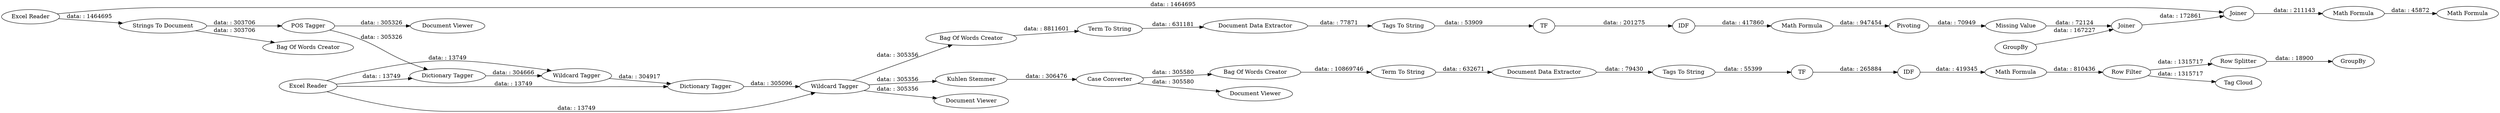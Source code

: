 digraph {
	"1005096623525555804_19" [label="Document Data Extractor"]
	"4313514994085143961_23" [label=IDF]
	"-5972510083546611578_4" [label="Bag Of Words Creator"]
	"-8591157590706159313_28" [label="Kuhlen Stemmer"]
	"8581575154083326984_12" [label="Wildcard Tagger"]
	"4313514994085143961_51" [label="Math Formula"]
	"-4778459353257279399_40" [label="Row Filter"]
	"4313514994085143961_36" [label=TF]
	"4313514994085143961_21" [label=TF]
	"1005096623525555804_20" [label="Tags To String"]
	"8581575154083326984_10" [label="Dictionary Tagger"]
	"4313514994085143961_24" [label="Math Formula"]
	"-5972510083546611578_6" [label="Strings To Document"]
	"-4778459353257279399_43" [label="Row Splitter"]
	"4602615501046594780_28" [label=Joiner]
	"-6058635333467745800_33" [label="Term To String"]
	"8581575154083326984_13" [label="Dictionary Tagger"]
	"8581575154083326984_7" [label="POS Tagger"]
	"-8591157590706159313_30" [label="Document Viewer"]
	"8581575154083326984_11" [label="Excel Reader"]
	"4313514994085143961_52" [label="Math Formula"]
	"4313514994085143961_49" [label="Excel Reader"]
	"1005096623525555804_16" [label="Bag Of Words Creator"]
	"-6058635333467745800_35" [label="Tags To String"]
	"8581575154083326984_15" [label="Document Viewer"]
	"1005096623525555804_18" [label="Term To String"]
	"4313514994085143961_38" [label=IDF]
	"4602615501046594780_26" [label=GroupBy]
	"4602615501046594780_27" [label="Missing Value"]
	"-6058635333467745800_34" [label="Document Data Extractor"]
	"4602615501046594780_25" [label=Pivoting]
	"-6058635333467745800_31" [label="Bag Of Words Creator"]
	"-4778459353257279399_45" [label=GroupBy]
	"8581575154083326984_9" [label="Document Viewer"]
	"4313514994085143961_39" [label="Math Formula"]
	"-4778459353257279399_46" [label="Tag Cloud"]
	"4313514994085143961_50" [label=Joiner]
	"8581575154083326984_14" [label="Wildcard Tagger"]
	"-8591157590706159313_29" [label="Case Converter"]
	"4602615501046594780_27" -> "4602615501046594780_28" [label="data: : 72124"]
	"8581575154083326984_14" -> "1005096623525555804_16" [label="data: : 305356"]
	"-5972510083546611578_6" -> "8581575154083326984_7" [label="data: : 303706"]
	"-4778459353257279399_40" -> "-4778459353257279399_43" [label="data: : 1315717"]
	"-4778459353257279399_40" -> "-4778459353257279399_46" [label="data: : 1315717"]
	"8581575154083326984_11" -> "8581575154083326984_10" [label="data: : 13749"]
	"8581575154083326984_12" -> "8581575154083326984_13" [label="data: : 304917"]
	"4313514994085143961_23" -> "4313514994085143961_24" [label="data: : 417860"]
	"8581575154083326984_14" -> "8581575154083326984_15" [label="data: : 305356"]
	"8581575154083326984_14" -> "-8591157590706159313_28" [label="data: : 305356"]
	"8581575154083326984_13" -> "8581575154083326984_14" [label="data: : 305096"]
	"4313514994085143961_51" -> "4313514994085143961_52" [label="data: : 45872"]
	"8581575154083326984_7" -> "8581575154083326984_10" [label="data: : 305326"]
	"-8591157590706159313_29" -> "-8591157590706159313_30" [label="data: : 305580"]
	"1005096623525555804_20" -> "4313514994085143961_21" [label="data: : 53909"]
	"4313514994085143961_50" -> "4313514994085143961_51" [label="data: : 211143"]
	"4313514994085143961_21" -> "4313514994085143961_23" [label="data: : 201275"]
	"4313514994085143961_39" -> "-4778459353257279399_40" [label="data: : 810436"]
	"8581575154083326984_11" -> "8581575154083326984_14" [label="data: : 13749"]
	"4313514994085143961_36" -> "4313514994085143961_38" [label="data: : 265884"]
	"1005096623525555804_16" -> "1005096623525555804_18" [label="data: : 8811601"]
	"1005096623525555804_19" -> "1005096623525555804_20" [label="data: : 77871"]
	"-6058635333467745800_31" -> "-6058635333467745800_33" [label="data: : 10869746"]
	"-4778459353257279399_43" -> "-4778459353257279399_45" [label="data: : 18900"]
	"-6058635333467745800_34" -> "-6058635333467745800_35" [label="data: : 79430"]
	"8581575154083326984_10" -> "8581575154083326984_12" [label="data: : 304666"]
	"-8591157590706159313_28" -> "-8591157590706159313_29" [label="data: : 306476"]
	"4313514994085143961_38" -> "4313514994085143961_39" [label="data: : 419345"]
	"-6058635333467745800_35" -> "4313514994085143961_36" [label="data: : 55399"]
	"4313514994085143961_49" -> "-5972510083546611578_6" [label="data: : 1464695"]
	"-5972510083546611578_6" -> "-5972510083546611578_4" [label="data: : 303706"]
	"8581575154083326984_7" -> "8581575154083326984_9" [label="data: : 305326"]
	"4602615501046594780_25" -> "4602615501046594780_27" [label="data: : 70949"]
	"4602615501046594780_28" -> "4313514994085143961_50" [label="data: : 172861"]
	"-8591157590706159313_29" -> "-6058635333467745800_31" [label="data: : 305580"]
	"8581575154083326984_11" -> "8581575154083326984_12" [label="data: : 13749"]
	"1005096623525555804_18" -> "1005096623525555804_19" [label="data: : 631181"]
	"4602615501046594780_26" -> "4602615501046594780_28" [label="data: : 167227"]
	"4313514994085143961_49" -> "4313514994085143961_50" [label="data: : 1464695"]
	"-6058635333467745800_33" -> "-6058635333467745800_34" [label="data: : 632671"]
	"8581575154083326984_11" -> "8581575154083326984_13" [label="data: : 13749"]
	"4313514994085143961_24" -> "4602615501046594780_25" [label="data: : 947454"]
	rankdir=LR
}
